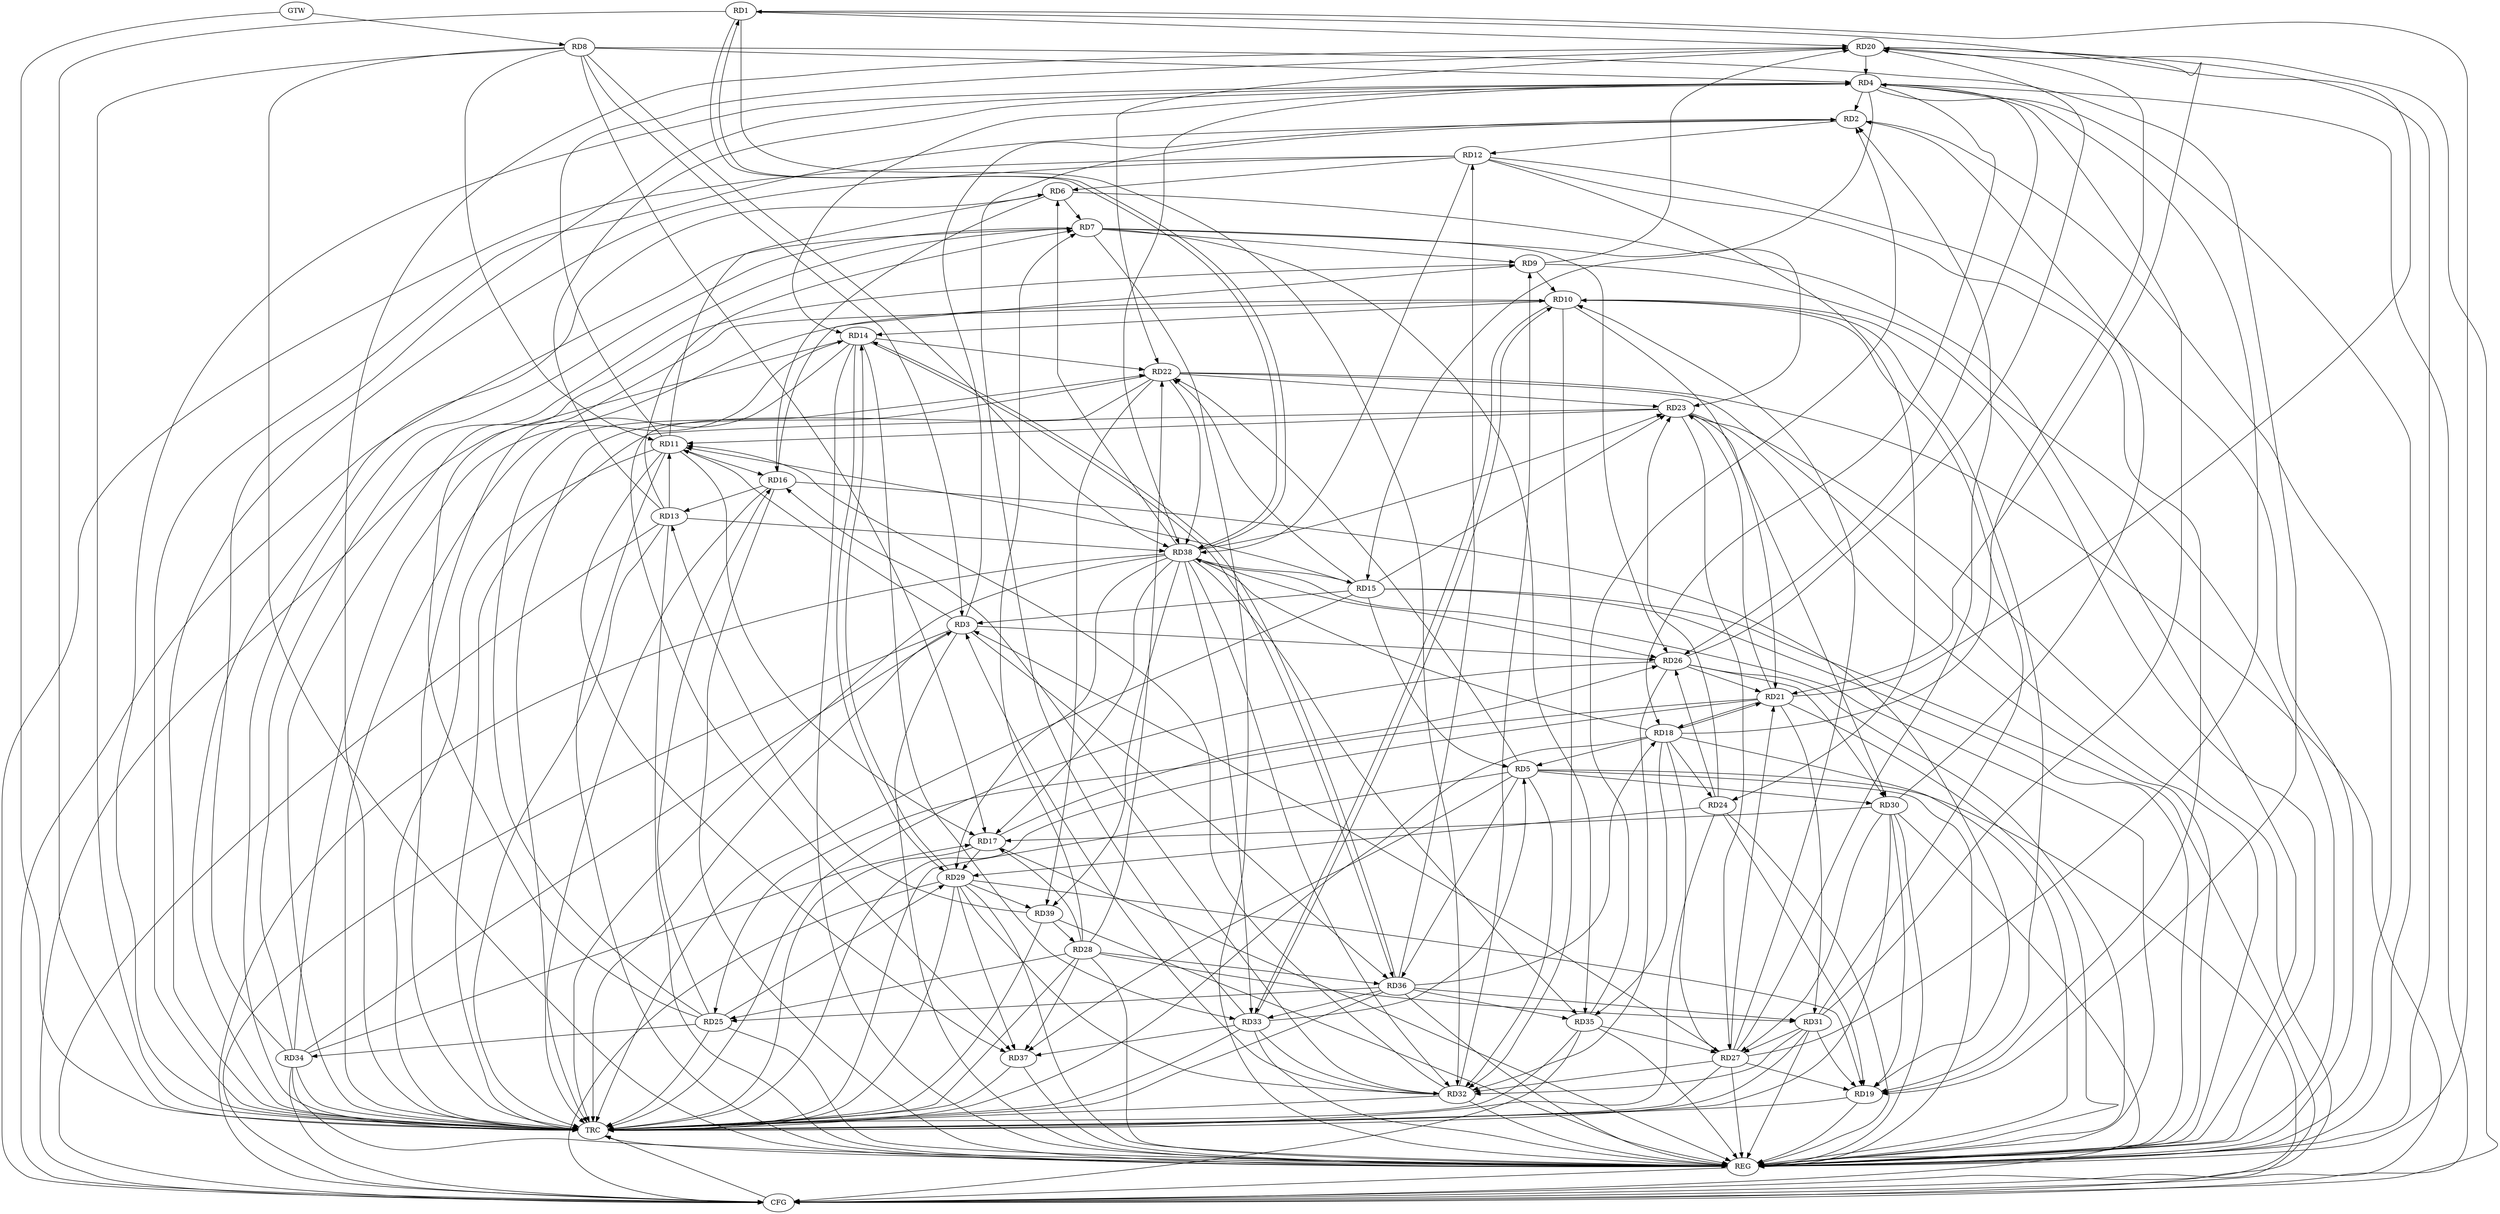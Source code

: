 strict digraph G {
  RD1 [ label="RD1" ];
  RD2 [ label="RD2" ];
  RD3 [ label="RD3" ];
  RD4 [ label="RD4" ];
  RD5 [ label="RD5" ];
  RD6 [ label="RD6" ];
  RD7 [ label="RD7" ];
  RD8 [ label="RD8" ];
  RD9 [ label="RD9" ];
  RD10 [ label="RD10" ];
  RD11 [ label="RD11" ];
  RD12 [ label="RD12" ];
  RD13 [ label="RD13" ];
  RD14 [ label="RD14" ];
  RD15 [ label="RD15" ];
  RD16 [ label="RD16" ];
  RD17 [ label="RD17" ];
  RD18 [ label="RD18" ];
  RD19 [ label="RD19" ];
  RD20 [ label="RD20" ];
  RD21 [ label="RD21" ];
  RD22 [ label="RD22" ];
  RD23 [ label="RD23" ];
  RD24 [ label="RD24" ];
  RD25 [ label="RD25" ];
  RD26 [ label="RD26" ];
  RD27 [ label="RD27" ];
  RD28 [ label="RD28" ];
  RD29 [ label="RD29" ];
  RD30 [ label="RD30" ];
  RD31 [ label="RD31" ];
  RD32 [ label="RD32" ];
  RD33 [ label="RD33" ];
  RD34 [ label="RD34" ];
  RD35 [ label="RD35" ];
  RD36 [ label="RD36" ];
  RD37 [ label="RD37" ];
  RD38 [ label="RD38" ];
  RD39 [ label="RD39" ];
  GTW [ label="GTW" ];
  REG [ label="REG" ];
  CFG [ label="CFG" ];
  TRC [ label="TRC" ];
  RD1 -> RD20;
  RD21 -> RD1;
  RD1 -> RD32;
  RD1 -> RD38;
  RD38 -> RD1;
  RD3 -> RD2;
  RD4 -> RD2;
  RD2 -> RD12;
  RD27 -> RD2;
  RD30 -> RD2;
  RD33 -> RD2;
  RD35 -> RD2;
  RD8 -> RD3;
  RD3 -> RD11;
  RD15 -> RD3;
  RD3 -> RD26;
  RD27 -> RD3;
  RD32 -> RD3;
  RD34 -> RD3;
  RD3 -> RD36;
  RD8 -> RD4;
  RD13 -> RD4;
  RD4 -> RD14;
  RD4 -> RD15;
  RD4 -> RD18;
  RD20 -> RD4;
  RD4 -> RD26;
  RD27 -> RD4;
  RD31 -> RD4;
  RD34 -> RD4;
  RD4 -> RD38;
  RD15 -> RD5;
  RD18 -> RD5;
  RD5 -> RD22;
  RD5 -> RD30;
  RD5 -> RD32;
  RD33 -> RD5;
  RD5 -> RD36;
  RD5 -> RD37;
  RD6 -> RD7;
  RD11 -> RD6;
  RD12 -> RD6;
  RD6 -> RD16;
  RD38 -> RD6;
  RD7 -> RD9;
  RD13 -> RD7;
  RD7 -> RD23;
  RD7 -> RD26;
  RD28 -> RD7;
  RD34 -> RD7;
  RD7 -> RD35;
  RD8 -> RD11;
  RD8 -> RD17;
  RD8 -> RD19;
  RD8 -> RD38;
  RD9 -> RD10;
  RD16 -> RD9;
  RD9 -> RD20;
  RD32 -> RD9;
  RD10 -> RD14;
  RD10 -> RD19;
  RD10 -> RD21;
  RD25 -> RD10;
  RD27 -> RD10;
  RD31 -> RD10;
  RD10 -> RD32;
  RD10 -> RD33;
  RD33 -> RD10;
  RD13 -> RD11;
  RD15 -> RD11;
  RD11 -> RD16;
  RD11 -> RD17;
  RD11 -> RD20;
  RD23 -> RD11;
  RD32 -> RD11;
  RD11 -> RD37;
  RD12 -> RD19;
  RD12 -> RD24;
  RD36 -> RD12;
  RD12 -> RD38;
  RD16 -> RD13;
  RD13 -> RD38;
  RD39 -> RD13;
  RD14 -> RD22;
  RD14 -> RD29;
  RD29 -> RD14;
  RD14 -> RD33;
  RD34 -> RD14;
  RD14 -> RD36;
  RD36 -> RD14;
  RD15 -> RD22;
  RD15 -> RD23;
  RD16 -> RD19;
  RD25 -> RD16;
  RD32 -> RD16;
  RD17 -> RD26;
  RD28 -> RD17;
  RD17 -> RD29;
  RD30 -> RD17;
  RD34 -> RD17;
  RD38 -> RD17;
  RD18 -> RD20;
  RD18 -> RD21;
  RD21 -> RD18;
  RD18 -> RD24;
  RD18 -> RD27;
  RD18 -> RD35;
  RD36 -> RD18;
  RD18 -> RD38;
  RD24 -> RD19;
  RD27 -> RD19;
  RD29 -> RD19;
  RD30 -> RD19;
  RD31 -> RD19;
  RD20 -> RD21;
  RD20 -> RD22;
  RD26 -> RD20;
  RD21 -> RD23;
  RD21 -> RD25;
  RD26 -> RD21;
  RD27 -> RD21;
  RD21 -> RD31;
  RD22 -> RD23;
  RD25 -> RD22;
  RD28 -> RD22;
  RD22 -> RD37;
  RD22 -> RD38;
  RD22 -> RD39;
  RD24 -> RD23;
  RD23 -> RD27;
  RD23 -> RD30;
  RD38 -> RD23;
  RD24 -> RD26;
  RD24 -> RD29;
  RD28 -> RD25;
  RD25 -> RD29;
  RD25 -> RD34;
  RD36 -> RD25;
  RD26 -> RD30;
  RD26 -> RD32;
  RD38 -> RD26;
  RD30 -> RD27;
  RD31 -> RD27;
  RD27 -> RD32;
  RD35 -> RD27;
  RD28 -> RD31;
  RD28 -> RD36;
  RD28 -> RD37;
  RD39 -> RD28;
  RD29 -> RD32;
  RD29 -> RD37;
  RD29 -> RD39;
  RD31 -> RD32;
  RD36 -> RD31;
  RD33 -> RD32;
  RD38 -> RD32;
  RD36 -> RD33;
  RD33 -> RD37;
  RD38 -> RD33;
  RD36 -> RD35;
  RD38 -> RD35;
  RD38 -> RD39;
  GTW -> RD8;
  RD1 -> REG;
  RD2 -> REG;
  RD3 -> REG;
  RD4 -> REG;
  RD5 -> REG;
  RD6 -> REG;
  RD7 -> REG;
  RD8 -> REG;
  RD9 -> REG;
  RD10 -> REG;
  RD11 -> REG;
  RD12 -> REG;
  RD13 -> REG;
  RD14 -> REG;
  RD15 -> REG;
  RD16 -> REG;
  RD17 -> REG;
  RD18 -> REG;
  RD19 -> REG;
  RD20 -> REG;
  RD21 -> REG;
  RD22 -> REG;
  RD23 -> REG;
  RD24 -> REG;
  RD25 -> REG;
  RD26 -> REG;
  RD27 -> REG;
  RD28 -> REG;
  RD29 -> REG;
  RD30 -> REG;
  RD31 -> REG;
  RD32 -> REG;
  RD33 -> REG;
  RD34 -> REG;
  RD35 -> REG;
  RD36 -> REG;
  RD37 -> REG;
  RD38 -> REG;
  RD39 -> REG;
  RD30 -> CFG;
  RD38 -> CFG;
  RD29 -> CFG;
  RD13 -> CFG;
  RD15 -> CFG;
  RD4 -> CFG;
  RD14 -> CFG;
  RD35 -> CFG;
  RD20 -> CFG;
  RD3 -> CFG;
  RD34 -> CFG;
  RD22 -> CFG;
  RD23 -> CFG;
  RD5 -> CFG;
  RD7 -> CFG;
  RD12 -> CFG;
  REG -> CFG;
  RD1 -> TRC;
  RD2 -> TRC;
  RD3 -> TRC;
  RD4 -> TRC;
  RD5 -> TRC;
  RD6 -> TRC;
  RD7 -> TRC;
  RD8 -> TRC;
  RD9 -> TRC;
  RD10 -> TRC;
  RD11 -> TRC;
  RD12 -> TRC;
  RD13 -> TRC;
  RD14 -> TRC;
  RD15 -> TRC;
  RD16 -> TRC;
  RD17 -> TRC;
  RD18 -> TRC;
  RD19 -> TRC;
  RD20 -> TRC;
  RD21 -> TRC;
  RD22 -> TRC;
  RD23 -> TRC;
  RD24 -> TRC;
  RD25 -> TRC;
  RD26 -> TRC;
  RD27 -> TRC;
  RD28 -> TRC;
  RD29 -> TRC;
  RD30 -> TRC;
  RD31 -> TRC;
  RD32 -> TRC;
  RD33 -> TRC;
  RD34 -> TRC;
  RD35 -> TRC;
  RD36 -> TRC;
  RD37 -> TRC;
  RD38 -> TRC;
  RD39 -> TRC;
  GTW -> TRC;
  CFG -> TRC;
  TRC -> REG;
  RD38 -> RD15;
  RD38 -> RD29;
}
